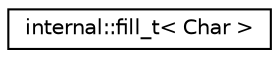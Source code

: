 digraph "Иерархия классов. Графический вид."
{
  edge [fontname="Helvetica",fontsize="10",labelfontname="Helvetica",labelfontsize="10"];
  node [fontname="Helvetica",fontsize="10",shape=record];
  rankdir="LR";
  Node0 [label="internal::fill_t\< Char \>",height=0.2,width=0.4,color="black", fillcolor="white", style="filled",URL="$structinternal_1_1fill__t.html"];
}
